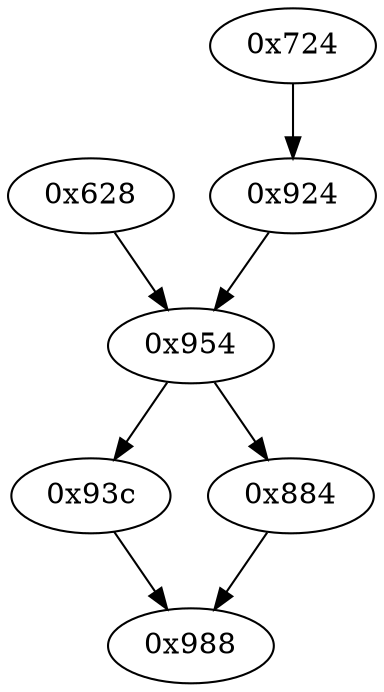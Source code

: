 strict digraph "" {
	graph ["edge"="{}",
		file="/Users/mark/Documents/deobfus-2019-ccs/ALL-CFG/small-programs/1b-1-2-1-0-dc-1-0-1/1576_recovered.dot",
		"graph"="{u'file': u'/Users/mark/Documents/deobfus-2019-ccs/ALL-CFG/small-programs/1b-1-2-1-0-dc-1-0-1/1576_recovered.dot'}",
		"node"="{u'opcode': u''}"
	];
	"0x924"	 [opcode="[u'ldr', u'str', u'ldr', u'str', u'ldr', u'b']"];
	"0x954"	 [opcode="[u'ldr', u'str', u'ldr', u'str', u'ldr', u'ldr', u'ldrb', u'ldr', u'ldr', u'ldr', u'cmp', u'mov', u'b']"];
	"0x924" -> "0x954";
	"0x724"	 [opcode="[u'ldr', u'ldr', u'mov', u'rsb', u'sub', u'str', u'ldr', u'ldr', u'sub', u'add', u'add', u'str', u'ldr', u'ldr', u'ldr', u'ldr', \
u'ldr', u'cmp', u'mov', u'sub', u'sub', u'add', u'mul', u'mvn', u'mov', u'orr', u'ldr', u'cmn', u'mov', u'teq', u'ldr', u'mov', \
u'cmn', u'mov', u'cmp', u'mov', u'b']"];
	"0x724" -> "0x924";
	"0x988"	 [opcode="[u'ldr', u'str', u'ldr', u'rsb', u'mvn', u'mul', u'mvn', u'ldr', u'orr', u'mov', u'cmn', u'mov', u'ldr', u'cmp', u'mov', u'mov', \
u'mov', u'cmn', u'mov', u'mov', u'teq', u'mov', u'b']"];
	"0x93c"	 [opcode="[u'ldr', u'bl', u'ldr', u'mvn', u'mov', u'b']"];
	"0x954" -> "0x93c";
	"0x884"	 [opcode="[u'ldr', u'ldr', u'bl', u'ldr', u'mvn', u'mov', u'b']"];
	"0x954" -> "0x884";
	"0x628"	 [opcode="[u'push', u'add', u'sub', u'str', u'cmp', u'mov', u'mvn', u'mov', u'ldr', u'ldr', u'str', u'ldr', u'mov', u'str', u'ldr', u'str', \
u'ldr', u'ldr', u'ldr', u'ldr', u'ldr', u'str', u'add', u'str', u'ldr', u'str', u'add', u'str', u'b']"];
	"0x628" -> "0x954";
	"0x93c" -> "0x988";
	"0x884" -> "0x988";
}
